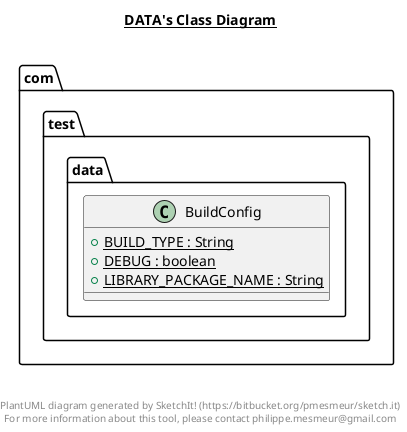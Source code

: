 @startuml

title __DATA's Class Diagram__\n

  namespace com.test.data {
    class com.test.data.BuildConfig {
        {static} + BUILD_TYPE : String
        {static} + DEBUG : boolean
        {static} + LIBRARY_PACKAGE_NAME : String
    }
  }
  



right footer


PlantUML diagram generated by SketchIt! (https://bitbucket.org/pmesmeur/sketch.it)
For more information about this tool, please contact philippe.mesmeur@gmail.com
endfooter

@enduml
